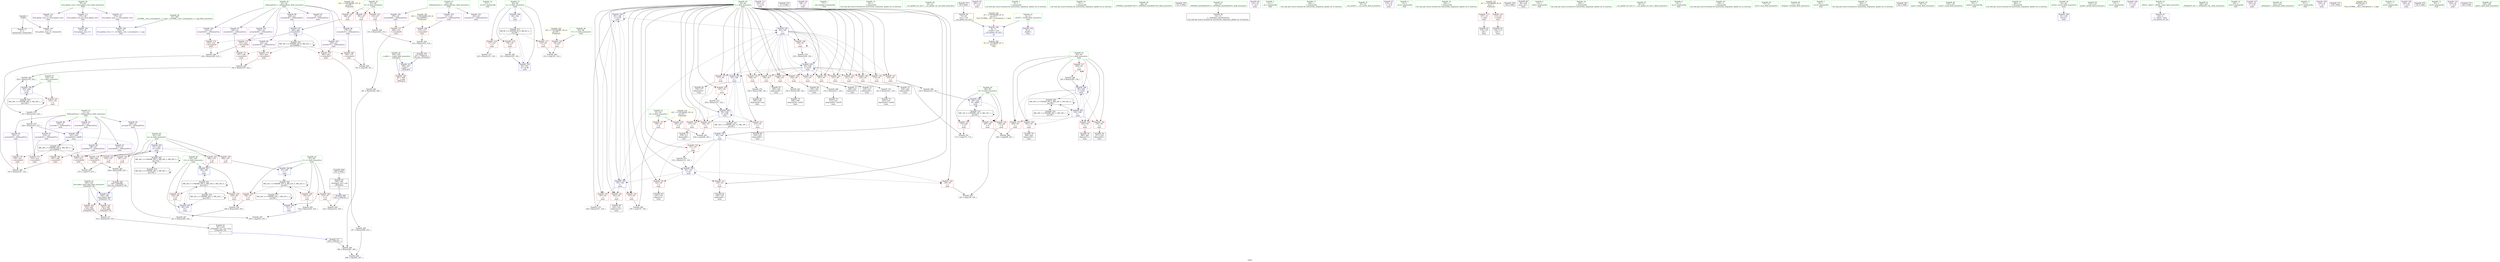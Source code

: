 digraph "SVFG" {
	label="SVFG";

	Node0x5576f259bb10 [shape=record,color=grey,label="{NodeID: 0\nNullPtr}"];
	Node0x5576f259bb10 -> Node0x5576f25aecf0[style=solid];
	Node0x5576f259bb10 -> Node0x5576f25b6830[style=solid];
	Node0x5576f25bcbb0 [shape=record,color=grey,label="{NodeID: 263\n203 = Binary(197, 202, )\n}"];
	Node0x5576f25bcbb0 -> Node0x5576f25bcd30[style=solid];
	Node0x5576f25b61f0 [shape=record,color=red,label="{NodeID: 180\n318\<--317\n\<--arrayidx87\nmain\n}"];
	Node0x5576f25b61f0 -> Node0x5576f25bd4b0[style=solid];
	Node0x5576f25ad500 [shape=record,color=purple,label="{NodeID: 97\n196\<--23\narrayidx32\<--_ZZ4mainE2cy\nmain\n}"];
	Node0x5576f25ad500 -> Node0x5576f25b5aa0[style=solid];
	Node0x5576f259b800 [shape=record,color=green,label="{NodeID: 14\n37\<--1\n.str.10\<--dummyObj\nGlob }"];
	Node0x5576f25be0b0 [shape=record,color=grey,label="{NodeID: 277\n128 = Binary(127, 129, )\n}"];
	Node0x5576f25b0ea0 [shape=record,color=blue,label="{NodeID: 194\n93\<--168\ni\<--inc18\nmain\n}"];
	Node0x5576f25b0ea0 -> Node0x5576f25b3bc0[style=dashed];
	Node0x5576f25b0ea0 -> Node0x5576f25b3c90[style=dashed];
	Node0x5576f25b0ea0 -> Node0x5576f25b3d60[style=dashed];
	Node0x5576f25b0ea0 -> Node0x5576f25b0ea0[style=dashed];
	Node0x5576f25b0ea0 -> Node0x5576f25b0f70[style=dashed];
	Node0x5576f25ae060 [shape=record,color=purple,label="{NodeID: 111\n324\<--37\n\<--.str.10\nmain\n}"];
	Node0x5576f25ac270 [shape=record,color=green,label="{NodeID: 28\n39\<--43\nllvm.global_ctors\<--llvm.global_ctors_field_insensitive\nGlob }"];
	Node0x5576f25ac270 -> Node0x5576f25ae130[style=solid];
	Node0x5576f25ac270 -> Node0x5576f25ae230[style=solid];
	Node0x5576f25ac270 -> Node0x5576f25ae330[style=solid];
	Node0x5576f25e3800 [shape=record,color=black,label="{NodeID: 374\n51 = PHI()\n}"];
	Node0x5576f25bf5b0 [shape=record,color=grey,label="{NodeID: 291\n175 = cmp(173, 174, )\n}"];
	Node0x5576f25b1a00 [shape=record,color=blue,label="{NodeID: 208\n97\<--309\nr1\<--\nmain\n}"];
	Node0x5576f25b1a00 -> Node0x5576f25ca430[style=dashed];
	Node0x5576f25b3540 [shape=record,color=red,label="{NodeID: 125\n174\<--89\n\<--N\nmain\n}"];
	Node0x5576f25b3540 -> Node0x5576f25bf5b0[style=solid];
	Node0x5576f25acf50 [shape=record,color=green,label="{NodeID: 42\n93\<--94\ni\<--i_field_insensitive\nmain\n}"];
	Node0x5576f25acf50 -> Node0x5576f25b3880[style=solid];
	Node0x5576f25acf50 -> Node0x5576f25b3950[style=solid];
	Node0x5576f25acf50 -> Node0x5576f25b3a20[style=solid];
	Node0x5576f25acf50 -> Node0x5576f25b3af0[style=solid];
	Node0x5576f25acf50 -> Node0x5576f25b3bc0[style=solid];
	Node0x5576f25acf50 -> Node0x5576f25b3c90[style=solid];
	Node0x5576f25acf50 -> Node0x5576f25b3d60[style=solid];
	Node0x5576f25acf50 -> Node0x5576f25b3e30[style=solid];
	Node0x5576f25acf50 -> Node0x5576f25b3f00[style=solid];
	Node0x5576f25acf50 -> Node0x5576f25b3fd0[style=solid];
	Node0x5576f25acf50 -> Node0x5576f25b40a0[style=solid];
	Node0x5576f25acf50 -> Node0x5576f25b4170[style=solid];
	Node0x5576f25acf50 -> Node0x5576f25b4240[style=solid];
	Node0x5576f25acf50 -> Node0x5576f25b4310[style=solid];
	Node0x5576f25acf50 -> Node0x5576f25b43e0[style=solid];
	Node0x5576f25acf50 -> Node0x5576f25b44b0[style=solid];
	Node0x5576f25acf50 -> Node0x5576f25b4580[style=solid];
	Node0x5576f25acf50 -> Node0x5576f25b4650[style=solid];
	Node0x5576f25acf50 -> Node0x5576f25b4720[style=solid];
	Node0x5576f25acf50 -> Node0x5576f25b47f0[style=solid];
	Node0x5576f25acf50 -> Node0x5576f25b48c0[style=solid];
	Node0x5576f25acf50 -> Node0x5576f25b4990[style=solid];
	Node0x5576f25acf50 -> Node0x5576f25b4a60[style=solid];
	Node0x5576f25acf50 -> Node0x5576f25b4b30[style=solid];
	Node0x5576f25acf50 -> Node0x5576f25b6ba0[style=solid];
	Node0x5576f25acf50 -> Node0x5576f25b0d00[style=solid];
	Node0x5576f25acf50 -> Node0x5576f25b0dd0[style=solid];
	Node0x5576f25acf50 -> Node0x5576f25b0ea0[style=solid];
	Node0x5576f25acf50 -> Node0x5576f25b0f70[style=solid];
	Node0x5576f25acf50 -> Node0x5576f25b1380[style=solid];
	Node0x5576f25acf50 -> Node0x5576f25b1450[style=solid];
	Node0x5576f25acf50 -> Node0x5576f25b1ad0[style=solid];
	Node0x5576f25b40a0 [shape=record,color=red,label="{NodeID: 139\n188\<--93\n\<--i\nmain\n}"];
	Node0x5576f25b40a0 -> Node0x5576f25bdf30[style=solid];
	Node0x5576f25aebf0 [shape=record,color=green,label="{NodeID: 56\n41\<--368\n_GLOBAL__sub_I_sourspinach_1_1.cpp\<--_GLOBAL__sub_I_sourspinach_1_1.cpp_field_insensitive\n}"];
	Node0x5576f25aebf0 -> Node0x5576f25b6730[style=solid];
	Node0x5576f25d0330 [shape=record,color=black,label="{NodeID: 319\nMR_26V_2 = PHI(MR_26V_3, MR_26V_1, )\npts\{102 \}\n}"];
	Node0x5576f25d0330 -> Node0x5576f25cae30[style=dashed];
	Node0x5576f25d0330 -> Node0x5576f25d0330[style=dashed];
	Node0x5576f25b4c00 [shape=record,color=red,label="{NodeID: 153\n266\<--95\n\<--j\nmain\n}"];
	Node0x5576f25b4c00 -> Node0x5576f25bf130[style=solid];
	Node0x5576f25af7e0 [shape=record,color=black,label="{NodeID: 70\n200\<--199\nidxprom34\<--sub33\nmain\n}"];
	Node0x5576f25d32e0 [shape=record,color=yellow,style=double,label="{NodeID: 333\n16V_1 = ENCHI(MR_16V_0)\npts\{92 \}\nFun[main]}"];
	Node0x5576f25d32e0 -> Node0x5576f25b36e0[style=dashed];
	Node0x5576f25d32e0 -> Node0x5576f25b37b0[style=dashed];
	Node0x5576f25b5760 [shape=record,color=red,label="{NodeID: 167\n216\<--103\n\<--s\nmain\n}"];
	Node0x5576f25b5760 -> Node0x5576f25bdc30[style=solid];
	Node0x5576f25b0340 [shape=record,color=purple,label="{NodeID: 84\n108\<--11\n\<--.str\nmain\n}"];
	Node0x5576f259b330 [shape=record,color=green,label="{NodeID: 1\n7\<--1\n__dso_handle\<--dummyObj\nGlob }"];
	Node0x5576f25bcd30 [shape=record,color=grey,label="{NodeID: 264\n204 = Binary(193, 203, )\n}"];
	Node0x5576f25bcd30 -> Node0x5576f25b1040[style=solid];
	Node0x5576f25b62c0 [shape=record,color=red,label="{NodeID: 181\n352\<--349\n\<--first.addr\n_Z3SqrIeET_S0_\n}"];
	Node0x5576f25b62c0 -> Node0x5576f25bd7b0[style=solid];
	Node0x5576f25ad5d0 [shape=record,color=purple,label="{NodeID: 98\n201\<--23\narrayidx35\<--_ZZ4mainE2cy\nmain\n}"];
	Node0x5576f25ad5d0 -> Node0x5576f25b5b70[style=solid];
	Node0x5576f259b900 [shape=record,color=green,label="{NodeID: 15\n40\<--1\n\<--dummyObj\nCan only get source location for instruction, argument, global var or function.}"];
	Node0x5576f25be230 [shape=record,color=grey,label="{NodeID: 278\n239 = Binary(238, 129, )\n}"];
	Node0x5576f25be230 -> Node0x5576f25b1380[style=solid];
	Node0x5576f25b0f70 [shape=record,color=blue,label="{NodeID: 195\n93\<--106\ni\<--\nmain\n}"];
	Node0x5576f25b0f70 -> Node0x5576f25b3e30[style=dashed];
	Node0x5576f25b0f70 -> Node0x5576f25b3f00[style=dashed];
	Node0x5576f25b0f70 -> Node0x5576f25b3fd0[style=dashed];
	Node0x5576f25b0f70 -> Node0x5576f25b40a0[style=dashed];
	Node0x5576f25b0f70 -> Node0x5576f25b4170[style=dashed];
	Node0x5576f25b0f70 -> Node0x5576f25b4240[style=dashed];
	Node0x5576f25b0f70 -> Node0x5576f25b4310[style=dashed];
	Node0x5576f25b0f70 -> Node0x5576f25b43e0[style=dashed];
	Node0x5576f25b0f70 -> Node0x5576f25b44b0[style=dashed];
	Node0x5576f25b0f70 -> Node0x5576f25b4580[style=dashed];
	Node0x5576f25b0f70 -> Node0x5576f25b4650[style=dashed];
	Node0x5576f25b0f70 -> Node0x5576f25b4720[style=dashed];
	Node0x5576f25b0f70 -> Node0x5576f25b47f0[style=dashed];
	Node0x5576f25b0f70 -> Node0x5576f25b1380[style=dashed];
	Node0x5576f25b0f70 -> Node0x5576f25b1450[style=dashed];
	Node0x5576f25ae130 [shape=record,color=purple,label="{NodeID: 112\n373\<--39\nllvm.global_ctors_0\<--llvm.global_ctors\nGlob }"];
	Node0x5576f25ae130 -> Node0x5576f25b6630[style=solid];
	Node0x5576f25ac370 [shape=record,color=green,label="{NodeID: 29\n44\<--45\n__cxx_global_var_init\<--__cxx_global_var_init_field_insensitive\n}"];
	Node0x5576f25e3900 [shape=record,color=black,label="{NodeID: 375\n69 = PHI()\n}"];
	Node0x5576f25e3900 -> Node0x5576f25aeef0[style=solid];
	Node0x5576f25bf730 [shape=record,color=grey,label="{NodeID: 292\n275 = cmp(273, 274, )\n}"];
	Node0x5576f25b1ad0 [shape=record,color=blue,label="{NodeID: 209\n93\<--328\ni\<--inc93\nmain\n}"];
	Node0x5576f25b1ad0 -> Node0x5576f25b48c0[style=dashed];
	Node0x5576f25b1ad0 -> Node0x5576f25b4990[style=dashed];
	Node0x5576f25b1ad0 -> Node0x5576f25b4a60[style=dashed];
	Node0x5576f25b1ad0 -> Node0x5576f25b4b30[style=dashed];
	Node0x5576f25b1ad0 -> Node0x5576f25b1ad0[style=dashed];
	Node0x5576f25b1ad0 -> Node0x5576f25cef30[style=dashed];
	Node0x5576f25b3610 [shape=record,color=red,label="{NodeID: 126\n267\<--89\n\<--N\nmain\n}"];
	Node0x5576f25b3610 -> Node0x5576f25bf130[style=solid];
	Node0x5576f25ad020 [shape=record,color=green,label="{NodeID: 43\n95\<--96\nj\<--j_field_insensitive\nmain\n}"];
	Node0x5576f25ad020 -> Node0x5576f25b4c00[style=solid];
	Node0x5576f25ad020 -> Node0x5576f25b4cd0[style=solid];
	Node0x5576f25ad020 -> Node0x5576f25b4da0[style=solid];
	Node0x5576f25ad020 -> Node0x5576f25b4e70[style=solid];
	Node0x5576f25ad020 -> Node0x5576f25b4f40[style=solid];
	Node0x5576f25ad020 -> Node0x5576f25b1790[style=solid];
	Node0x5576f25ad020 -> Node0x5576f25b1860[style=solid];
	Node0x5576f25b4170 [shape=record,color=red,label="{NodeID: 140\n194\<--93\n\<--i\nmain\n}"];
	Node0x5576f25b4170 -> Node0x5576f25af710[style=solid];
	Node0x5576f25aecf0 [shape=record,color=black,label="{NodeID: 57\n2\<--3\ndummyVal\<--dummyVal\n}"];
	Node0x5576f25d1040 [shape=record,color=black,label="{NodeID: 320\nMR_28V_2 = PHI(MR_28V_4, MR_28V_1, )\npts\{104 \}\n}"];
	Node0x5576f25d1040 -> Node0x5576f25b1040[style=dashed];
	Node0x5576f25d1040 -> Node0x5576f25d1040[style=dashed];
	Node0x5576f25b4cd0 [shape=record,color=red,label="{NodeID: 154\n270\<--95\n\<--j\nmain\n}"];
	Node0x5576f25b4cd0 -> Node0x5576f25afcc0[style=solid];
	Node0x5576f25af8b0 [shape=record,color=black,label="{NodeID: 71\n208\<--207\nidxprom37\<--\nmain\n}"];
	Node0x5576f25b5830 [shape=record,color=red,label="{NodeID: 168\n180\<--179\n\<--arrayidx24\nmain\n}"];
	Node0x5576f25b5830 -> Node0x5576f25bf2b0[style=solid];
	Node0x5576f25b0410 [shape=record,color=purple,label="{NodeID: 85\n109\<--13\n\<--.str.2\nmain\n}"];
	Node0x5576f259c550 [shape=record,color=green,label="{NodeID: 2\n9\<--1\n\<--dummyObj\nCan only get source location for instruction, argument, global var or function.}"];
	Node0x5576f25bceb0 [shape=record,color=grey,label="{NodeID: 265\n323 = Binary(312, 320, )\n}"];
	Node0x5576f25b6390 [shape=record,color=red,label="{NodeID: 182\n353\<--349\n\<--first.addr\n_Z3SqrIeET_S0_\n}"];
	Node0x5576f25b6390 -> Node0x5576f25bd7b0[style=solid];
	Node0x5576f25ad6a0 [shape=record,color=purple,label="{NodeID: 99\n209\<--23\narrayidx38\<--_ZZ4mainE2cy\nmain\n}"];
	Node0x5576f25ad6a0 -> Node0x5576f25b1110[style=solid];
	Node0x5576f259ba00 [shape=record,color=green,label="{NodeID: 16\n70\<--1\n\<--dummyObj\nCan only get source location for instruction, argument, global var or function.}"];
	Node0x5576f25be3b0 [shape=record,color=grey,label="{NodeID: 279\n168 = Binary(167, 129, )\n}"];
	Node0x5576f25be3b0 -> Node0x5576f25b0ea0[style=solid];
	Node0x5576f25b1040 [shape=record,color=blue,label="{NodeID: 196\n103\<--204\ns\<--div\nmain\n}"];
	Node0x5576f25b1040 -> Node0x5576f25b5760[style=dashed];
	Node0x5576f25b1040 -> Node0x5576f25d1040[style=dashed];
	Node0x5576f25ae230 [shape=record,color=purple,label="{NodeID: 113\n374\<--39\nllvm.global_ctors_1\<--llvm.global_ctors\nGlob }"];
	Node0x5576f25ae230 -> Node0x5576f25b6730[style=solid];
	Node0x5576f25ac470 [shape=record,color=green,label="{NodeID: 30\n48\<--49\n_ZNSt8ios_base4InitC1Ev\<--_ZNSt8ios_base4InitC1Ev_field_insensitive\n}"];
	Node0x5576f25e3a60 [shape=record,color=black,label="{NodeID: 376\n131 = PHI()\n}"];
	Node0x5576f25bf8b0 [shape=record,color=grey,label="{NodeID: 293\n140 = cmp(138, 139, )\n}"];
	Node0x5576f25b1ba0 [shape=record,color=blue,label="{NodeID: 210\n83\<--333\ntt\<--inc96\nmain\n}"];
	Node0x5576f25b1ba0 -> Node0x5576f25ce530[style=dashed];
	Node0x5576f25b36e0 [shape=record,color=red,label="{NodeID: 127\n158\<--91\n\<--A\nmain\n}"];
	Node0x5576f25b36e0 -> Node0x5576f25bf430[style=solid];
	Node0x5576f25ad0f0 [shape=record,color=green,label="{NodeID: 44\n97\<--98\nr1\<--r1_field_insensitive\nmain\n}"];
	Node0x5576f25ad0f0 -> Node0x5576f25b5010[style=solid];
	Node0x5576f25ad0f0 -> Node0x5576f25b50e0[style=solid];
	Node0x5576f25ad0f0 -> Node0x5576f25b51b0[style=solid];
	Node0x5576f25ad0f0 -> Node0x5576f25b1520[style=solid];
	Node0x5576f25ad0f0 -> Node0x5576f25b1a00[style=solid];
	Node0x5576f25b4240 [shape=record,color=red,label="{NodeID: 141\n198\<--93\n\<--i\nmain\n}"];
	Node0x5576f25b4240 -> Node0x5576f25b2c00[style=solid];
	Node0x5576f25aedf0 [shape=record,color=black,label="{NodeID: 58\n52\<--53\n\<--_ZNSt8ios_base4InitD1Ev\nCan only get source location for instruction, argument, global var or function.}"];
	Node0x5576f25d1130 [shape=record,color=black,label="{NodeID: 321\nMR_30V_2 = PHI(MR_30V_4, MR_30V_1, )\npts\{220000 \}\n}"];
	Node0x5576f25d1130 -> Node0x5576f25b5900[style=dashed];
	Node0x5576f25d1130 -> Node0x5576f25b59d0[style=dashed];
	Node0x5576f25d1130 -> Node0x5576f25b5c40[style=dashed];
	Node0x5576f25d1130 -> Node0x5576f25b5eb0[style=dashed];
	Node0x5576f25d1130 -> Node0x5576f25b6050[style=dashed];
	Node0x5576f25d1130 -> Node0x5576f25b11e0[style=dashed];
	Node0x5576f25d1130 -> Node0x5576f25d1130[style=dashed];
	Node0x5576f25b4da0 [shape=record,color=red,label="{NodeID: 155\n283\<--95\n\<--j\nmain\n}"];
	Node0x5576f25b4da0 -> Node0x5576f25afe60[style=solid];
	Node0x5576f25af980 [shape=record,color=black,label="{NodeID: 72\n213\<--212\nidxprom40\<--sub39\nmain\n}"];
	Node0x5576f25b5900 [shape=record,color=red,label="{NodeID: 169\n187\<--186\n\<--arrayidx27\nmain\n}"];
	Node0x5576f25b5900 -> Node0x5576f25b2a80[style=solid];
	Node0x5576f25b04e0 [shape=record,color=purple,label="{NodeID: 86\n114\<--16\n\<--.str.3\nmain\n}"];
	Node0x5576f259bcb0 [shape=record,color=green,label="{NodeID: 3\n11\<--1\n.str\<--dummyObj\nGlob }"];
	Node0x5576f25bd030 [shape=record,color=grey,label="{NodeID: 266\n212 = Binary(211, 129, )\n}"];
	Node0x5576f25bd030 -> Node0x5576f25af980[style=solid];
	Node0x5576f25b6460 [shape=record,color=red,label="{NodeID: 183\n361\<--358\n\<--__x.addr\n_ZSt4sqrte\n}"];
	Node0x5576f25ad770 [shape=record,color=purple,label="{NodeID: 100\n219\<--23\narrayidx43\<--_ZZ4mainE2cy\nmain\n}"];
	Node0x5576f25ad770 -> Node0x5576f25b5d10[style=solid];
	Node0x5576f259a940 [shape=record,color=green,label="{NodeID: 17\n106\<--1\n\<--dummyObj\nCan only get source location for instruction, argument, global var or function.}"];
	Node0x5576f25be530 [shape=record,color=grey,label="{NodeID: 280\n234 = Binary(233, 129, )\n}"];
	Node0x5576f25be530 -> Node0x5576f25b12b0[style=solid];
	Node0x5576f25b1110 [shape=record,color=blue,label="{NodeID: 197\n209\<--206\narrayidx38\<--\nmain\n}"];
	Node0x5576f25b1110 -> Node0x5576f25b5d10[style=dashed];
	Node0x5576f25b1110 -> Node0x5576f25b5de0[style=dashed];
	Node0x5576f25b1110 -> Node0x5576f25b6120[style=dashed];
	Node0x5576f25b1110 -> Node0x5576f25d1630[style=dashed];
	Node0x5576f25ae330 [shape=record,color=purple,label="{NodeID: 114\n375\<--39\nllvm.global_ctors_2\<--llvm.global_ctors\nGlob }"];
	Node0x5576f25ae330 -> Node0x5576f25b6830[style=solid];
	Node0x5576f25ac570 [shape=record,color=green,label="{NodeID: 31\n54\<--55\n__cxa_atexit\<--__cxa_atexit_field_insensitive\n}"];
	Node0x5576f25e3b30 [shape=record,color=black,label="{NodeID: 377\n289 = PHI(347, )\n}"];
	Node0x5576f25e3b30 -> Node0x5576f25beb30[style=solid];
	Node0x5576f25bfa30 [shape=record,color=grey,label="{NodeID: 294\n298 = cmp(292, 297, )\n}"];
	Node0x5576f25b1c70 [shape=record,color=blue,label="{NodeID: 211\n349\<--348\nfirst.addr\<--first\n_Z3SqrIeET_S0_\n}"];
	Node0x5576f25b1c70 -> Node0x5576f25b62c0[style=dashed];
	Node0x5576f25b1c70 -> Node0x5576f25b6390[style=dashed];
	Node0x5576f25b37b0 [shape=record,color=red,label="{NodeID: 128\n245\<--91\n\<--A\nmain\n}"];
	Node0x5576f25b37b0 -> Node0x5576f25bfbb0[style=solid];
	Node0x5576f25ad1c0 [shape=record,color=green,label="{NodeID: 45\n99\<--100\nr2\<--r2_field_insensitive\nmain\n}"];
	Node0x5576f25ad1c0 -> Node0x5576f25b5280[style=solid];
	Node0x5576f25ad1c0 -> Node0x5576f25b5350[style=solid];
	Node0x5576f25ad1c0 -> Node0x5576f25b15f0[style=solid];
	Node0x5576f25ad1c0 -> Node0x5576f25b1930[style=solid];
	Node0x5576f25b4310 [shape=record,color=red,label="{NodeID: 142\n207\<--93\n\<--i\nmain\n}"];
	Node0x5576f25b4310 -> Node0x5576f25af8b0[style=solid];
	Node0x5576f25aeef0 [shape=record,color=black,label="{NodeID: 59\n73\<--69\nconv\<--call\n__cxx_global_var_init.1\n}"];
	Node0x5576f25aeef0 -> Node0x5576f25b6930[style=solid];
	Node0x5576f25d1630 [shape=record,color=black,label="{NodeID: 322\nMR_32V_2 = PHI(MR_32V_4, MR_32V_1, )\npts\{240000 \}\n}"];
	Node0x5576f25d1630 -> Node0x5576f25b5830[style=dashed];
	Node0x5576f25d1630 -> Node0x5576f25b5aa0[style=dashed];
	Node0x5576f25d1630 -> Node0x5576f25b5b70[style=dashed];
	Node0x5576f25d1630 -> Node0x5576f25b6120[style=dashed];
	Node0x5576f25d1630 -> Node0x5576f25b1110[style=dashed];
	Node0x5576f25d1630 -> Node0x5576f25d1630[style=dashed];
	Node0x5576f25b4e70 [shape=record,color=red,label="{NodeID: 156\n293\<--95\n\<--j\nmain\n}"];
	Node0x5576f25b4e70 -> Node0x5576f25aff30[style=solid];
	Node0x5576f25afa50 [shape=record,color=black,label="{NodeID: 73\n218\<--217\nidxprom42\<--\nmain\n}"];
	Node0x5576f25b59d0 [shape=record,color=red,label="{NodeID: 170\n192\<--191\n\<--arrayidx29\nmain\n}"];
	Node0x5576f25b59d0 -> Node0x5576f25b2a80[style=solid];
	Node0x5576f25b05b0 [shape=record,color=purple,label="{NodeID: 87\n115\<--18\n\<--.str.4\nmain\n}"];
	Node0x5576f259bd40 [shape=record,color=green,label="{NodeID: 4\n13\<--1\n.str.2\<--dummyObj\nGlob }"];
	Node0x5576f25bd1b0 [shape=record,color=grey,label="{NodeID: 267\n261 = Binary(260, 262, )\n}"];
	Node0x5576f25bd1b0 -> Node0x5576f25b16c0[style=solid];
	Node0x5576f25b6530 [shape=record,color=blue,label="{NodeID: 184\n8\<--9\n_ZL2PI\<--\nGlob }"];
	Node0x5576f25ad840 [shape=record,color=purple,label="{NodeID: 101\n224\<--23\narrayidx46\<--_ZZ4mainE2cy\nmain\n}"];
	Node0x5576f25ad840 -> Node0x5576f25b5de0[style=solid];
	Node0x5576f259aa40 [shape=record,color=green,label="{NodeID: 18\n129\<--1\n\<--dummyObj\nCan only get source location for instruction, argument, global var or function.}"];
	Node0x5576f25be6b0 [shape=record,color=grey,label="{NodeID: 281\n281 = Binary(282, 280, )\n}"];
	Node0x5576f25be6b0 -> Node0x5576f25beb30[style=solid];
	Node0x5576f25b11e0 [shape=record,color=blue,label="{NodeID: 198\n231\<--228\narrayidx50\<--add48\nmain\n}"];
	Node0x5576f25b11e0 -> Node0x5576f25b5eb0[style=dashed];
	Node0x5576f25b11e0 -> Node0x5576f25b6050[style=dashed];
	Node0x5576f25b11e0 -> Node0x5576f25d1130[style=dashed];
	Node0x5576f25b2d20 [shape=record,color=red,label="{NodeID: 115\n107\<--15\n\<--stdin\nmain\n}"];
	Node0x5576f25b2d20 -> Node0x5576f25af090[style=solid];
	Node0x5576f25ac670 [shape=record,color=green,label="{NodeID: 32\n53\<--59\n_ZNSt8ios_base4InitD1Ev\<--_ZNSt8ios_base4InitD1Ev_field_insensitive\n}"];
	Node0x5576f25ac670 -> Node0x5576f25aedf0[style=solid];
	Node0x5576f25e3d30 [shape=record,color=black,label="{NodeID: 378\n165 = PHI()\n}"];
	Node0x5576f25bfbb0 [shape=record,color=grey,label="{NodeID: 295\n246 = cmp(244, 245, )\n}"];
	Node0x5576f25b8cc0 [shape=record,color=blue,label="{NodeID: 212\n358\<--357\n__x.addr\<--__x\n_ZSt4sqrte\n}"];
	Node0x5576f25b8cc0 -> Node0x5576f25b6460[style=dashed];
	Node0x5576f25b3880 [shape=record,color=red,label="{NodeID: 129\n138\<--93\n\<--i\nmain\n}"];
	Node0x5576f25b3880 -> Node0x5576f25bf8b0[style=solid];
	Node0x5576f25ad290 [shape=record,color=green,label="{NodeID: 46\n101\<--102\nm\<--m_field_insensitive\nmain\n}"];
	Node0x5576f25ad290 -> Node0x5576f25b5420[style=solid];
	Node0x5576f25ad290 -> Node0x5576f25b54f0[style=solid];
	Node0x5576f25ad290 -> Node0x5576f25b55c0[style=solid];
	Node0x5576f25ad290 -> Node0x5576f25b5690[style=solid];
	Node0x5576f25ad290 -> Node0x5576f25b16c0[style=solid];
	Node0x5576f25b43e0 [shape=record,color=red,label="{NodeID: 143\n211\<--93\n\<--i\nmain\n}"];
	Node0x5576f25b43e0 -> Node0x5576f25bd030[style=solid];
	Node0x5576f25aefc0 [shape=record,color=black,label="{NodeID: 60\n80\<--106\nmain_ret\<--\nmain\n}"];
	Node0x5576f25b4f40 [shape=record,color=red,label="{NodeID: 157\n302\<--95\n\<--j\nmain\n}"];
	Node0x5576f25b4f40 -> Node0x5576f25bee30[style=solid];
	Node0x5576f25afb20 [shape=record,color=black,label="{NodeID: 74\n223\<--222\nidxprom45\<--sub44\nmain\n}"];
	Node0x5576f25b5aa0 [shape=record,color=red,label="{NodeID: 171\n197\<--196\n\<--arrayidx32\nmain\n}"];
	Node0x5576f25b5aa0 -> Node0x5576f25bcbb0[style=solid];
	Node0x5576f25b0680 [shape=record,color=purple,label="{NodeID: 88\n144\<--21\narrayidx\<--_ZZ4mainE2cx\nmain\n}"];
	Node0x5576f259ca10 [shape=record,color=green,label="{NodeID: 5\n15\<--1\nstdin\<--dummyObj\nGlob }"];
	Node0x5576f25bd330 [shape=record,color=grey,label="{NodeID: 268\n226 = Binary(220, 225, )\n}"];
	Node0x5576f25bd330 -> Node0x5576f25bdc30[style=solid];
	Node0x5576f25b6630 [shape=record,color=blue,label="{NodeID: 185\n373\<--40\nllvm.global_ctors_0\<--\nGlob }"];
	Node0x5576f25ad910 [shape=record,color=purple,label="{NodeID: 102\n295\<--23\narrayidx77\<--_ZZ4mainE2cy\nmain\n}"];
	Node0x5576f25ad910 -> Node0x5576f25b6120[style=solid];
	Node0x5576f259ab40 [shape=record,color=green,label="{NodeID: 19\n250\<--1\n\<--dummyObj\nCan only get source location for instruction, argument, global var or function.}"];
	Node0x5576f25d5a40 [shape=record,color=yellow,style=double,label="{NodeID: 365\n2V_2 = CSCHI(MR_2V_1)\npts\{10 \}\nCS[]}"];
	Node0x5576f25be830 [shape=record,color=grey,label="{NodeID: 282\n333 = Binary(332, 129, )\n}"];
	Node0x5576f25be830 -> Node0x5576f25b1ba0[style=solid];
	Node0x5576f25b12b0 [shape=record,color=blue,label="{NodeID: 199\n89\<--234\nN\<--add51\nmain\n}"];
	Node0x5576f25b12b0 -> Node0x5576f25b3610[style=dashed];
	Node0x5576f25b12b0 -> Node0x5576f25cea30[style=dashed];
	Node0x5576f25b2df0 [shape=record,color=red,label="{NodeID: 116\n113\<--20\n\<--stdout\nmain\n}"];
	Node0x5576f25b2df0 -> Node0x5576f25af160[style=solid];
	Node0x5576f25ac770 [shape=record,color=green,label="{NodeID: 33\n66\<--67\n__cxx_global_var_init.1\<--__cxx_global_var_init.1_field_insensitive\n}"];
	Node0x5576f25bfd30 [shape=record,color=grey,label="{NodeID: 296\n125 = cmp(123, 124, )\n}"];
	Node0x5576f25b3950 [shape=record,color=red,label="{NodeID: 130\n142\<--93\n\<--i\nmain\n}"];
	Node0x5576f25b3950 -> Node0x5576f25af230[style=solid];
	Node0x5576f25ad360 [shape=record,color=green,label="{NodeID: 47\n103\<--104\ns\<--s_field_insensitive\nmain\n}"];
	Node0x5576f25ad360 -> Node0x5576f25b5760[style=solid];
	Node0x5576f25ad360 -> Node0x5576f25b1040[style=solid];
	Node0x5576f25b44b0 [shape=record,color=red,label="{NodeID: 144\n217\<--93\n\<--i\nmain\n}"];
	Node0x5576f25b44b0 -> Node0x5576f25afa50[style=solid];
	Node0x5576f25af090 [shape=record,color=black,label="{NodeID: 61\n110\<--107\ncall\<--\nmain\n}"];
	Node0x5576f25d2030 [shape=record,color=yellow,style=double,label="{NodeID: 324\n2V_1 = ENCHI(MR_2V_0)\npts\{10 \}\nFun[_GLOBAL__sub_I_sourspinach_1_1.cpp]|{<s0>16}}"];
	Node0x5576f25d2030:s0 -> Node0x5576f25b6930[style=dashed,color=red];
	Node0x5576f25b5010 [shape=record,color=red,label="{NodeID: 158\n253\<--97\n\<--r1\nmain\n}"];
	Node0x5576f25b5010 -> Node0x5576f25bca30[style=solid];
	Node0x5576f25afbf0 [shape=record,color=black,label="{NodeID: 75\n230\<--229\nidxprom49\<--\nmain\n}"];
	Node0x5576f25b5b70 [shape=record,color=red,label="{NodeID: 172\n202\<--201\n\<--arrayidx35\nmain\n}"];
	Node0x5576f25b5b70 -> Node0x5576f25bcbb0[style=solid];
	Node0x5576f25b0750 [shape=record,color=purple,label="{NodeID: 89\n186\<--21\narrayidx27\<--_ZZ4mainE2cx\nmain\n}"];
	Node0x5576f25b0750 -> Node0x5576f25b5900[style=solid];
	Node0x5576f259caa0 [shape=record,color=green,label="{NodeID: 6\n16\<--1\n.str.3\<--dummyObj\nGlob }"];
	Node0x5576f25bd4b0 [shape=record,color=grey,label="{NodeID: 269\n319 = Binary(314, 318, )\n|{<s0>12}}"];
	Node0x5576f25bd4b0:s0 -> Node0x5576f25e2eb0[style=solid,color=red];
	Node0x5576f25b6730 [shape=record,color=blue,label="{NodeID: 186\n374\<--41\nllvm.global_ctors_1\<--_GLOBAL__sub_I_sourspinach_1_1.cpp\nGlob }"];
	Node0x5576f25ad9e0 [shape=record,color=purple,label="{NodeID: 103\n163\<--25\narrayidx15\<--_ZZ4mainE3acc\nmain\n}"];
	Node0x5576f259b4a0 [shape=record,color=green,label="{NodeID: 20\n255\<--1\n\<--dummyObj\nCan only get source location for instruction, argument, global var or function.}"];
	Node0x5576f25e29c0 [shape=record,color=black,label="{NodeID: 366\n320 = PHI(356, )\n}"];
	Node0x5576f25e29c0 -> Node0x5576f25bceb0[style=solid];
	Node0x5576f25be9b0 [shape=record,color=grey,label="{NodeID: 283\n288 = Binary(286, 287, )\n|{<s0>11}}"];
	Node0x5576f25be9b0:s0 -> Node0x5576f25e2d50[style=solid,color=red];
	Node0x5576f25b1380 [shape=record,color=blue,label="{NodeID: 200\n93\<--239\ni\<--inc53\nmain\n}"];
	Node0x5576f25b1380 -> Node0x5576f25b3e30[style=dashed];
	Node0x5576f25b1380 -> Node0x5576f25b3f00[style=dashed];
	Node0x5576f25b1380 -> Node0x5576f25b3fd0[style=dashed];
	Node0x5576f25b1380 -> Node0x5576f25b40a0[style=dashed];
	Node0x5576f25b1380 -> Node0x5576f25b4170[style=dashed];
	Node0x5576f25b1380 -> Node0x5576f25b4240[style=dashed];
	Node0x5576f25b1380 -> Node0x5576f25b4310[style=dashed];
	Node0x5576f25b1380 -> Node0x5576f25b43e0[style=dashed];
	Node0x5576f25b1380 -> Node0x5576f25b44b0[style=dashed];
	Node0x5576f25b1380 -> Node0x5576f25b4580[style=dashed];
	Node0x5576f25b1380 -> Node0x5576f25b4650[style=dashed];
	Node0x5576f25b1380 -> Node0x5576f25b4720[style=dashed];
	Node0x5576f25b1380 -> Node0x5576f25b47f0[style=dashed];
	Node0x5576f25b1380 -> Node0x5576f25b1380[style=dashed];
	Node0x5576f25b1380 -> Node0x5576f25b1450[style=dashed];
	Node0x5576f25b2ec0 [shape=record,color=red,label="{NodeID: 117\n123\<--83\n\<--tt\nmain\n}"];
	Node0x5576f25b2ec0 -> Node0x5576f25bfd30[style=solid];
	Node0x5576f25ac870 [shape=record,color=green,label="{NodeID: 34\n71\<--72\nacos\<--acos_field_insensitive\n}"];
	Node0x5576f25b3a20 [shape=record,color=red,label="{NodeID: 131\n145\<--93\n\<--i\nmain\n}"];
	Node0x5576f25b3a20 -> Node0x5576f25af300[style=solid];
	Node0x5576f25ae450 [shape=record,color=green,label="{NodeID: 48\n111\<--112\nfreopen\<--freopen_field_insensitive\n}"];
	Node0x5576f25b4580 [shape=record,color=red,label="{NodeID: 145\n221\<--93\n\<--i\nmain\n}"];
	Node0x5576f25b4580 -> Node0x5576f25bd930[style=solid];
	Node0x5576f25af160 [shape=record,color=black,label="{NodeID: 62\n116\<--113\ncall1\<--\nmain\n}"];
	Node0x5576f25b50e0 [shape=record,color=red,label="{NodeID: 159\n258\<--97\n\<--r1\nmain\n}"];
	Node0x5576f25b50e0 -> Node0x5576f25b2900[style=solid];
	Node0x5576f25afcc0 [shape=record,color=black,label="{NodeID: 76\n271\<--270\nidxprom65\<--\nmain\n}"];
	Node0x5576f25b5c40 [shape=record,color=red,label="{NodeID: 173\n215\<--214\n\<--arrayidx41\nmain\n}"];
	Node0x5576f25b5c40 -> Node0x5576f25bddb0[style=solid];
	Node0x5576f25b0820 [shape=record,color=purple,label="{NodeID: 90\n191\<--21\narrayidx29\<--_ZZ4mainE2cx\nmain\n}"];
	Node0x5576f25b0820 -> Node0x5576f25b59d0[style=solid];
	Node0x5576f259cb30 [shape=record,color=green,label="{NodeID: 7\n18\<--1\n.str.4\<--dummyObj\nGlob }"];
	Node0x5576f25bd630 [shape=record,color=grey,label="{NodeID: 270\n152 = Binary(151, 129, )\n}"];
	Node0x5576f25bd630 -> Node0x5576f25b0d00[style=solid];
	Node0x5576f25b6830 [shape=record,color=blue, style = dotted,label="{NodeID: 187\n375\<--3\nllvm.global_ctors_2\<--dummyVal\nGlob }"];
	Node0x5576f25adab0 [shape=record,color=purple,label="{NodeID: 104\n279\<--25\narrayidx69\<--_ZZ4mainE3acc\nmain\n}"];
	Node0x5576f25adab0 -> Node0x5576f25b5f80[style=solid];
	Node0x5576f259b5a0 [shape=record,color=green,label="{NodeID: 21\n262\<--1\n\<--dummyObj\nCan only get source location for instruction, argument, global var or function.}"];
	Node0x5576f25e2bb0 [shape=record,color=black,label="{NodeID: 367\n325 = PHI()\n}"];
	Node0x5576f25beb30 [shape=record,color=grey,label="{NodeID: 284\n292 = Binary(281, 289, )\n}"];
	Node0x5576f25beb30 -> Node0x5576f25bfa30[style=solid];
	Node0x5576f25b1450 [shape=record,color=blue,label="{NodeID: 201\n93\<--106\ni\<--\nmain\n}"];
	Node0x5576f25b1450 -> Node0x5576f25b48c0[style=dashed];
	Node0x5576f25b1450 -> Node0x5576f25b4990[style=dashed];
	Node0x5576f25b1450 -> Node0x5576f25b4a60[style=dashed];
	Node0x5576f25b1450 -> Node0x5576f25b4b30[style=dashed];
	Node0x5576f25b1450 -> Node0x5576f25b1ad0[style=dashed];
	Node0x5576f25b1450 -> Node0x5576f25cef30[style=dashed];
	Node0x5576f25b2f90 [shape=record,color=red,label="{NodeID: 118\n127\<--83\n\<--tt\nmain\n}"];
	Node0x5576f25b2f90 -> Node0x5576f25be0b0[style=solid];
	Node0x5576f25ac970 [shape=record,color=green,label="{NodeID: 35\n78\<--79\nmain\<--main_field_insensitive\n}"];
	Node0x5576f25b3af0 [shape=record,color=red,label="{NodeID: 132\n151\<--93\n\<--i\nmain\n}"];
	Node0x5576f25b3af0 -> Node0x5576f25bd630[style=solid];
	Node0x5576f25ae550 [shape=record,color=green,label="{NodeID: 49\n119\<--120\nscanf\<--scanf_field_insensitive\n}"];
	Node0x5576f25b4650 [shape=record,color=red,label="{NodeID: 146\n229\<--93\n\<--i\nmain\n}"];
	Node0x5576f25b4650 -> Node0x5576f25afbf0[style=solid];
	Node0x5576f25af230 [shape=record,color=black,label="{NodeID: 63\n143\<--142\nidxprom\<--\nmain\n}"];
	Node0x5576f25b51b0 [shape=record,color=red,label="{NodeID: 160\n312\<--97\n\<--r1\nmain\n}"];
	Node0x5576f25b51b0 -> Node0x5576f25bceb0[style=solid];
	Node0x5576f25afd90 [shape=record,color=black,label="{NodeID: 77\n278\<--277\nidxprom68\<--\nmain\n}"];
	Node0x5576f25b5d10 [shape=record,color=red,label="{NodeID: 174\n220\<--219\n\<--arrayidx43\nmain\n}"];
	Node0x5576f25b5d10 -> Node0x5576f25bd330[style=solid];
	Node0x5576f25b08f0 [shape=record,color=purple,label="{NodeID: 91\n214\<--21\narrayidx41\<--_ZZ4mainE2cx\nmain\n}"];
	Node0x5576f25b08f0 -> Node0x5576f25b5c40[style=solid];
	Node0x5576f259c310 [shape=record,color=green,label="{NodeID: 8\n20\<--1\nstdout\<--dummyObj\nGlob }"];
	Node0x5576f25bd7b0 [shape=record,color=grey,label="{NodeID: 271\n354 = Binary(352, 353, )\n}"];
	Node0x5576f25bd7b0 -> Node0x5576f25b00d0[style=solid];
	Node0x5576f25b6930 [shape=record,color=blue,label="{NodeID: 188\n8\<--73\n_ZL2PI\<--conv\n__cxx_global_var_init.1\n|{<s0>16}}"];
	Node0x5576f25b6930:s0 -> Node0x5576f25d5a40[style=dashed,color=blue];
	Node0x5576f25adb80 [shape=record,color=purple,label="{NodeID: 105\n317\<--25\narrayidx87\<--_ZZ4mainE3acc\nmain\n}"];
	Node0x5576f25adb80 -> Node0x5576f25b61f0[style=solid];
	Node0x5576f259b6a0 [shape=record,color=green,label="{NodeID: 22\n282\<--1\n\<--dummyObj\nCan only get source location for instruction, argument, global var or function.}"];
	Node0x5576f25e2c80 [shape=record,color=black,label="{NodeID: 368\n362 = PHI()\n}"];
	Node0x5576f25e2c80 -> Node0x5576f25b01a0[style=solid];
	Node0x5576f25becb0 [shape=record,color=grey,label="{NodeID: 285\n297 = Binary(296, 255, )\n}"];
	Node0x5576f25becb0 -> Node0x5576f25bfa30[style=solid];
	Node0x5576f25b1520 [shape=record,color=blue,label="{NodeID: 202\n97\<--9\nr1\<--\nmain\n}"];
	Node0x5576f25b1520 -> Node0x5576f25ca430[style=dashed];
	Node0x5576f25b3060 [shape=record,color=red,label="{NodeID: 119\n332\<--83\n\<--tt\nmain\n}"];
	Node0x5576f25b3060 -> Node0x5576f25be830[style=solid];
	Node0x5576f25aca70 [shape=record,color=green,label="{NodeID: 36\n81\<--82\nretval\<--retval_field_insensitive\nmain\n}"];
	Node0x5576f25aca70 -> Node0x5576f25b6a00[style=solid];
	Node0x5576f25c9f30 [shape=record,color=black,label="{NodeID: 299\nMR_20V_4 = PHI(MR_20V_6, MR_20V_3, MR_20V_6, )\npts\{96 \}\n}"];
	Node0x5576f25c9f30 -> Node0x5576f25b1790[style=dashed];
	Node0x5576f25c9f30 -> Node0x5576f25c9f30[style=dashed];
	Node0x5576f25c9f30 -> Node0x5576f25cf430[style=dashed];
	Node0x5576f25b3bc0 [shape=record,color=red,label="{NodeID: 133\n157\<--93\n\<--i\nmain\n}"];
	Node0x5576f25b3bc0 -> Node0x5576f25bf430[style=solid];
	Node0x5576f25ae650 [shape=record,color=green,label="{NodeID: 50\n132\<--133\nprintf\<--printf_field_insensitive\n}"];
	Node0x5576f25ce530 [shape=record,color=black,label="{NodeID: 313\nMR_8V_3 = PHI(MR_8V_4, MR_8V_2, )\npts\{84 \}\n}"];
	Node0x5576f25ce530 -> Node0x5576f25b2ec0[style=dashed];
	Node0x5576f25ce530 -> Node0x5576f25b2f90[style=dashed];
	Node0x5576f25ce530 -> Node0x5576f25b3060[style=dashed];
	Node0x5576f25ce530 -> Node0x5576f25b1ba0[style=dashed];
	Node0x5576f25b4720 [shape=record,color=red,label="{NodeID: 147\n233\<--93\n\<--i\nmain\n}"];
	Node0x5576f25b4720 -> Node0x5576f25be530[style=solid];
	Node0x5576f25af300 [shape=record,color=black,label="{NodeID: 64\n146\<--145\nidxprom8\<--\nmain\n}"];
	Node0x5576f25d2d70 [shape=record,color=yellow,style=double,label="{NodeID: 327\n4V_1 = ENCHI(MR_4V_0)\npts\{1 \}\nFun[main]}"];
	Node0x5576f25d2d70 -> Node0x5576f25b2d20[style=dashed];
	Node0x5576f25d2d70 -> Node0x5576f25b2df0[style=dashed];
	Node0x5576f25b5280 [shape=record,color=red,label="{NodeID: 161\n252\<--99\n\<--r2\nmain\n}"];
	Node0x5576f25b5280 -> Node0x5576f25befb0[style=solid];
	Node0x5576f25afe60 [shape=record,color=black,label="{NodeID: 78\n284\<--283\nidxprom71\<--\nmain\n}"];
	Node0x5576f25b2780 [shape=record,color=grey,label="{NodeID: 258\n314 = Binary(262, 313, )\n}"];
	Node0x5576f25b2780 -> Node0x5576f25bd4b0[style=solid];
	Node0x5576f25b5de0 [shape=record,color=red,label="{NodeID: 175\n225\<--224\n\<--arrayidx46\nmain\n}"];
	Node0x5576f25b5de0 -> Node0x5576f25bd330[style=solid];
	Node0x5576f25b09c0 [shape=record,color=purple,label="{NodeID: 92\n231\<--21\narrayidx50\<--_ZZ4mainE2cx\nmain\n}"];
	Node0x5576f25b09c0 -> Node0x5576f25b11e0[style=solid];
	Node0x5576f259c3a0 [shape=record,color=green,label="{NodeID: 9\n27\<--1\n.str.5\<--dummyObj\nGlob }"];
	Node0x5576f25bd930 [shape=record,color=grey,label="{NodeID: 272\n222 = Binary(221, 129, )\n}"];
	Node0x5576f25bd930 -> Node0x5576f25afb20[style=solid];
	Node0x5576f25b6a00 [shape=record,color=blue,label="{NodeID: 189\n81\<--106\nretval\<--\nmain\n}"];
	Node0x5576f25adc50 [shape=record,color=purple,label="{NodeID: 106\n117\<--27\n\<--.str.5\nmain\n}"];
	Node0x5576f25abe90 [shape=record,color=green,label="{NodeID: 23\n4\<--6\n_ZStL8__ioinit\<--_ZStL8__ioinit_field_insensitive\nGlob }"];
	Node0x5576f25abe90 -> Node0x5576f25b0270[style=solid];
	Node0x5576f25e2d50 [shape=record,color=black,label="{NodeID: 369\n348 = PHI(288, )\n0th arg _Z3SqrIeET_S0_ }"];
	Node0x5576f25e2d50 -> Node0x5576f25b1c70[style=solid];
	Node0x5576f25bee30 [shape=record,color=grey,label="{NodeID: 286\n303 = Binary(302, 129, )\n}"];
	Node0x5576f25bee30 -> Node0x5576f25b1860[style=solid];
	Node0x5576f25b15f0 [shape=record,color=blue,label="{NodeID: 203\n99\<--250\nr2\<--\nmain\n}"];
	Node0x5576f25b15f0 -> Node0x5576f25ca930[style=dashed];
	Node0x5576f25b3130 [shape=record,color=red,label="{NodeID: 120\n124\<--85\n\<--TT\nmain\n}"];
	Node0x5576f25b3130 -> Node0x5576f25bfd30[style=solid];
	Node0x5576f25acb40 [shape=record,color=green,label="{NodeID: 37\n83\<--84\ntt\<--tt_field_insensitive\nmain\n}"];
	Node0x5576f25acb40 -> Node0x5576f25b2ec0[style=solid];
	Node0x5576f25acb40 -> Node0x5576f25b2f90[style=solid];
	Node0x5576f25acb40 -> Node0x5576f25b3060[style=solid];
	Node0x5576f25acb40 -> Node0x5576f25b6ad0[style=solid];
	Node0x5576f25acb40 -> Node0x5576f25b1ba0[style=solid];
	Node0x5576f25ca430 [shape=record,color=black,label="{NodeID: 300\nMR_22V_5 = PHI(MR_22V_6, MR_22V_4, MR_22V_5, )\npts\{98 \}\n}"];
	Node0x5576f25ca430 -> Node0x5576f25b5010[style=dashed];
	Node0x5576f25ca430 -> Node0x5576f25b50e0[style=dashed];
	Node0x5576f25ca430 -> Node0x5576f25b51b0[style=dashed];
	Node0x5576f25ca430 -> Node0x5576f25b1520[style=dashed];
	Node0x5576f25ca430 -> Node0x5576f25b1a00[style=dashed];
	Node0x5576f25ca430 -> Node0x5576f25ca430[style=dashed];
	Node0x5576f25ca430 -> Node0x5576f25cf930[style=dashed];
	Node0x5576f25b3c90 [shape=record,color=red,label="{NodeID: 134\n161\<--93\n\<--i\nmain\n}"];
	Node0x5576f25b3c90 -> Node0x5576f25af3d0[style=solid];
	Node0x5576f25ae750 [shape=record,color=green,label="{NodeID: 51\n290\<--291\n_Z3SqrIeET_S0_\<--_Z3SqrIeET_S0__field_insensitive\n}"];
	Node0x5576f25cea30 [shape=record,color=black,label="{NodeID: 314\nMR_14V_2 = PHI(MR_14V_4, MR_14V_1, )\npts\{90 \}\n}"];
	Node0x5576f25cea30 -> Node0x5576f25b3470[style=dashed];
	Node0x5576f25cea30 -> Node0x5576f25b3540[style=dashed];
	Node0x5576f25cea30 -> Node0x5576f25b3610[style=dashed];
	Node0x5576f25cea30 -> Node0x5576f25b12b0[style=dashed];
	Node0x5576f25cea30 -> Node0x5576f25cea30[style=dashed];
	Node0x5576f25b47f0 [shape=record,color=red,label="{NodeID: 148\n238\<--93\n\<--i\nmain\n}"];
	Node0x5576f25b47f0 -> Node0x5576f25be230[style=solid];
	Node0x5576f25af3d0 [shape=record,color=black,label="{NodeID: 65\n162\<--161\nidxprom14\<--\nmain\n}"];
	Node0x5576f25b5350 [shape=record,color=red,label="{NodeID: 162\n259\<--99\n\<--r2\nmain\n}"];
	Node0x5576f25b5350 -> Node0x5576f25b2900[style=solid];
	Node0x5576f25aff30 [shape=record,color=black,label="{NodeID: 79\n294\<--293\nidxprom76\<--\nmain\n}"];
	Node0x5576f25d3ac0 [shape=record,color=yellow,style=double,label="{NodeID: 342\n34V_1 = ENCHI(MR_34V_0)\npts\{260000 \}\nFun[main]}"];
	Node0x5576f25d3ac0 -> Node0x5576f25b5f80[style=dashed];
	Node0x5576f25d3ac0 -> Node0x5576f25b61f0[style=dashed];
	Node0x5576f25b2900 [shape=record,color=grey,label="{NodeID: 259\n260 = Binary(258, 259, )\n}"];
	Node0x5576f25b2900 -> Node0x5576f25bd1b0[style=solid];
	Node0x5576f25b5eb0 [shape=record,color=red,label="{NodeID: 176\n273\<--272\n\<--arrayidx66\nmain\n}"];
	Node0x5576f25b5eb0 -> Node0x5576f25bf730[style=solid];
	Node0x5576f25b0a90 [shape=record,color=purple,label="{NodeID: 93\n272\<--21\narrayidx66\<--_ZZ4mainE2cx\nmain\n}"];
	Node0x5576f25b0a90 -> Node0x5576f25b5eb0[style=solid];
	Node0x5576f259c430 [shape=record,color=green,label="{NodeID: 10\n29\<--1\n.str.6\<--dummyObj\nGlob }"];
	Node0x5576f25bdab0 [shape=record,color=grey,label="{NodeID: 273\n328 = Binary(327, 129, )\n}"];
	Node0x5576f25bdab0 -> Node0x5576f25b1ad0[style=solid];
	Node0x5576f25b6ad0 [shape=record,color=blue,label="{NodeID: 190\n83\<--106\ntt\<--\nmain\n}"];
	Node0x5576f25b6ad0 -> Node0x5576f25ce530[style=dashed];
	Node0x5576f25add20 [shape=record,color=purple,label="{NodeID: 107\n130\<--29\n\<--.str.6\nmain\n}"];
	Node0x5576f25abf20 [shape=record,color=green,label="{NodeID: 24\n8\<--10\n_ZL2PI\<--_ZL2PI_field_insensitive\nGlob }"];
	Node0x5576f25abf20 -> Node0x5576f25b6530[style=solid];
	Node0x5576f25abf20 -> Node0x5576f25b6930[style=solid];
	Node0x5576f25e2eb0 [shape=record,color=black,label="{NodeID: 370\n357 = PHI(319, )\n0th arg _ZSt4sqrte }"];
	Node0x5576f25e2eb0 -> Node0x5576f25b8cc0[style=solid];
	Node0x5576f25befb0 [shape=record,color=grey,label="{NodeID: 287\n256 = cmp(252, 254, )\n}"];
	Node0x5576f25b16c0 [shape=record,color=blue,label="{NodeID: 204\n101\<--261\nm\<--div61\nmain\n}"];
	Node0x5576f25b16c0 -> Node0x5576f25b5420[style=dashed];
	Node0x5576f25b16c0 -> Node0x5576f25b54f0[style=dashed];
	Node0x5576f25b16c0 -> Node0x5576f25b55c0[style=dashed];
	Node0x5576f25b16c0 -> Node0x5576f25b5690[style=dashed];
	Node0x5576f25b16c0 -> Node0x5576f25cae30[style=dashed];
	Node0x5576f25b3200 [shape=record,color=red,label="{NodeID: 121\n181\<--87\n\<--D\nmain\n}"];
	Node0x5576f25b3200 -> Node0x5576f25bf2b0[style=solid];
	Node0x5576f25acc10 [shape=record,color=green,label="{NodeID: 38\n85\<--86\nTT\<--TT_field_insensitive\nmain\n}"];
	Node0x5576f25acc10 -> Node0x5576f25b3130[style=solid];
	Node0x5576f25ca930 [shape=record,color=black,label="{NodeID: 301\nMR_24V_5 = PHI(MR_24V_5, MR_24V_4, MR_24V_6, )\npts\{100 \}\n}"];
	Node0x5576f25ca930 -> Node0x5576f25b5280[style=dashed];
	Node0x5576f25ca930 -> Node0x5576f25b5350[style=dashed];
	Node0x5576f25ca930 -> Node0x5576f25b15f0[style=dashed];
	Node0x5576f25ca930 -> Node0x5576f25b1930[style=dashed];
	Node0x5576f25ca930 -> Node0x5576f25ca930[style=dashed];
	Node0x5576f25ca930 -> Node0x5576f25cfe30[style=dashed];
	Node0x5576f25b3d60 [shape=record,color=red,label="{NodeID: 135\n167\<--93\n\<--i\nmain\n}"];
	Node0x5576f25b3d60 -> Node0x5576f25be3b0[style=solid];
	Node0x5576f25ae850 [shape=record,color=green,label="{NodeID: 52\n321\<--322\n_ZSt4sqrte\<--_ZSt4sqrte_field_insensitive\n}"];
	Node0x5576f25cef30 [shape=record,color=black,label="{NodeID: 315\nMR_18V_2 = PHI(MR_18V_13, MR_18V_1, )\npts\{94 \}\n}"];
	Node0x5576f25cef30 -> Node0x5576f25b6ba0[style=dashed];
	Node0x5576f25b48c0 [shape=record,color=red,label="{NodeID: 149\n244\<--93\n\<--i\nmain\n}"];
	Node0x5576f25b48c0 -> Node0x5576f25bfbb0[style=solid];
	Node0x5576f25af4a0 [shape=record,color=black,label="{NodeID: 66\n178\<--177\nidxprom23\<--\nmain\n}"];
	Node0x5576f25b5420 [shape=record,color=red,label="{NodeID: 163\n274\<--101\n\<--m\nmain\n}"];
	Node0x5576f25b5420 -> Node0x5576f25bf730[style=solid];
	Node0x5576f25b0000 [shape=record,color=black,label="{NodeID: 80\n316\<--315\nidxprom86\<--\nmain\n}"];
	Node0x5576f25b2a80 [shape=record,color=grey,label="{NodeID: 260\n193 = Binary(187, 192, )\n}"];
	Node0x5576f25b2a80 -> Node0x5576f25bcd30[style=solid];
	Node0x5576f25b5f80 [shape=record,color=red,label="{NodeID: 177\n280\<--279\n\<--arrayidx69\nmain\n}"];
	Node0x5576f25b5f80 -> Node0x5576f25be6b0[style=solid];
	Node0x5576f25b0b60 [shape=record,color=purple,label="{NodeID: 94\n285\<--21\narrayidx72\<--_ZZ4mainE2cx\nmain\n}"];
	Node0x5576f25b0b60 -> Node0x5576f25b6050[style=solid];
	Node0x5576f259bf70 [shape=record,color=green,label="{NodeID: 11\n31\<--1\n.str.7\<--dummyObj\nGlob }"];
	Node0x5576f25bdc30 [shape=record,color=grey,label="{NodeID: 274\n227 = Binary(216, 226, )\n}"];
	Node0x5576f25bdc30 -> Node0x5576f25bddb0[style=solid];
	Node0x5576f25b6ba0 [shape=record,color=blue,label="{NodeID: 191\n93\<--106\ni\<--\nmain\n}"];
	Node0x5576f25b6ba0 -> Node0x5576f25b3880[style=dashed];
	Node0x5576f25b6ba0 -> Node0x5576f25b3950[style=dashed];
	Node0x5576f25b6ba0 -> Node0x5576f25b3a20[style=dashed];
	Node0x5576f25b6ba0 -> Node0x5576f25b3af0[style=dashed];
	Node0x5576f25b6ba0 -> Node0x5576f25b0d00[style=dashed];
	Node0x5576f25b6ba0 -> Node0x5576f25b0dd0[style=dashed];
	Node0x5576f25addf0 [shape=record,color=purple,label="{NodeID: 108\n134\<--31\n\<--.str.7\nmain\n}"];
	Node0x5576f25abfb0 [shape=record,color=green,label="{NodeID: 25\n21\<--22\n_ZZ4mainE2cx\<--_ZZ4mainE2cx_field_insensitive\nGlob }"];
	Node0x5576f25abfb0 -> Node0x5576f25b0680[style=solid];
	Node0x5576f25abfb0 -> Node0x5576f25b0750[style=solid];
	Node0x5576f25abfb0 -> Node0x5576f25b0820[style=solid];
	Node0x5576f25abfb0 -> Node0x5576f25b08f0[style=solid];
	Node0x5576f25abfb0 -> Node0x5576f25b09c0[style=solid];
	Node0x5576f25abfb0 -> Node0x5576f25b0a90[style=solid];
	Node0x5576f25abfb0 -> Node0x5576f25b0b60[style=solid];
	Node0x5576f25e3500 [shape=record,color=black,label="{NodeID: 371\n118 = PHI()\n}"];
	Node0x5576f25bf130 [shape=record,color=grey,label="{NodeID: 288\n268 = cmp(266, 267, )\n}"];
	Node0x5576f25b1790 [shape=record,color=blue,label="{NodeID: 205\n95\<--106\nj\<--\nmain\n}"];
	Node0x5576f25b1790 -> Node0x5576f25b4c00[style=dashed];
	Node0x5576f25b1790 -> Node0x5576f25b4cd0[style=dashed];
	Node0x5576f25b1790 -> Node0x5576f25b4da0[style=dashed];
	Node0x5576f25b1790 -> Node0x5576f25b4e70[style=dashed];
	Node0x5576f25b1790 -> Node0x5576f25b4f40[style=dashed];
	Node0x5576f25b1790 -> Node0x5576f25b1860[style=dashed];
	Node0x5576f25b1790 -> Node0x5576f25c9f30[style=dashed];
	Node0x5576f25b32d0 [shape=record,color=red,label="{NodeID: 122\n206\<--87\n\<--D\nmain\n}"];
	Node0x5576f25b32d0 -> Node0x5576f25b1110[style=solid];
	Node0x5576f25acce0 [shape=record,color=green,label="{NodeID: 39\n87\<--88\nD\<--D_field_insensitive\nmain\n}"];
	Node0x5576f25acce0 -> Node0x5576f25b3200[style=solid];
	Node0x5576f25acce0 -> Node0x5576f25b32d0[style=solid];
	Node0x5576f25acce0 -> Node0x5576f25b33a0[style=solid];
	Node0x5576f25cae30 [shape=record,color=black,label="{NodeID: 302\nMR_26V_4 = PHI(MR_26V_5, MR_26V_3, MR_26V_5, )\npts\{102 \}\n}"];
	Node0x5576f25cae30 -> Node0x5576f25b16c0[style=dashed];
	Node0x5576f25cae30 -> Node0x5576f25cae30[style=dashed];
	Node0x5576f25cae30 -> Node0x5576f25d0330[style=dashed];
	Node0x5576f25b3e30 [shape=record,color=red,label="{NodeID: 136\n173\<--93\n\<--i\nmain\n}"];
	Node0x5576f25b3e30 -> Node0x5576f25bf5b0[style=solid];
	Node0x5576f25ae950 [shape=record,color=green,label="{NodeID: 53\n349\<--350\nfirst.addr\<--first.addr_field_insensitive\n_Z3SqrIeET_S0_\n}"];
	Node0x5576f25ae950 -> Node0x5576f25b62c0[style=solid];
	Node0x5576f25ae950 -> Node0x5576f25b6390[style=solid];
	Node0x5576f25ae950 -> Node0x5576f25b1c70[style=solid];
	Node0x5576f25cf430 [shape=record,color=black,label="{NodeID: 316\nMR_20V_2 = PHI(MR_20V_3, MR_20V_1, )\npts\{96 \}\n}"];
	Node0x5576f25cf430 -> Node0x5576f25c9f30[style=dashed];
	Node0x5576f25cf430 -> Node0x5576f25cf430[style=dashed];
	Node0x5576f25b4990 [shape=record,color=red,label="{NodeID: 150\n277\<--93\n\<--i\nmain\n}"];
	Node0x5576f25b4990 -> Node0x5576f25afd90[style=solid];
	Node0x5576f25af570 [shape=record,color=black,label="{NodeID: 67\n185\<--184\nidxprom26\<--\nmain\n}"];
	Node0x5576f25d3040 [shape=record,color=yellow,style=double,label="{NodeID: 330\n10V_1 = ENCHI(MR_10V_0)\npts\{86 \}\nFun[main]}"];
	Node0x5576f25d3040 -> Node0x5576f25b3130[style=dashed];
	Node0x5576f25b54f0 [shape=record,color=red,label="{NodeID: 164\n287\<--101\n\<--m\nmain\n}"];
	Node0x5576f25b54f0 -> Node0x5576f25be9b0[style=solid];
	Node0x5576f25b00d0 [shape=record,color=black,label="{NodeID: 81\n347\<--354\n_Z3SqrIeET_S0__ret\<--mul\n_Z3SqrIeET_S0_\n|{<s0>11}}"];
	Node0x5576f25b00d0:s0 -> Node0x5576f25e3b30[style=solid,color=blue];
	Node0x5576f25d3cb0 [shape=record,color=yellow,style=double,label="{NodeID: 344\nRETMU(2V_2)\npts\{10 \}\nFun[_GLOBAL__sub_I_sourspinach_1_1.cpp]}"];
	Node0x5576f25b2c00 [shape=record,color=grey,label="{NodeID: 261\n199 = Binary(198, 129, )\n}"];
	Node0x5576f25b2c00 -> Node0x5576f25af7e0[style=solid];
	Node0x5576f25b6050 [shape=record,color=red,label="{NodeID: 178\n286\<--285\n\<--arrayidx72\nmain\n}"];
	Node0x5576f25b6050 -> Node0x5576f25be9b0[style=solid];
	Node0x5576f25b0c30 [shape=record,color=purple,label="{NodeID: 95\n147\<--23\narrayidx9\<--_ZZ4mainE2cy\nmain\n}"];
	Node0x5576f259c040 [shape=record,color=green,label="{NodeID: 12\n33\<--1\n.str.8\<--dummyObj\nGlob }"];
	Node0x5576f25bddb0 [shape=record,color=grey,label="{NodeID: 275\n228 = Binary(215, 227, )\n}"];
	Node0x5576f25bddb0 -> Node0x5576f25b11e0[style=solid];
	Node0x5576f25b0d00 [shape=record,color=blue,label="{NodeID: 192\n93\<--152\ni\<--inc\nmain\n}"];
	Node0x5576f25b0d00 -> Node0x5576f25b3880[style=dashed];
	Node0x5576f25b0d00 -> Node0x5576f25b3950[style=dashed];
	Node0x5576f25b0d00 -> Node0x5576f25b3a20[style=dashed];
	Node0x5576f25b0d00 -> Node0x5576f25b3af0[style=dashed];
	Node0x5576f25b0d00 -> Node0x5576f25b0d00[style=dashed];
	Node0x5576f25b0d00 -> Node0x5576f25b0dd0[style=dashed];
	Node0x5576f25adec0 [shape=record,color=purple,label="{NodeID: 109\n148\<--33\n\<--.str.8\nmain\n}"];
	Node0x5576f25ac070 [shape=record,color=green,label="{NodeID: 26\n23\<--24\n_ZZ4mainE2cy\<--_ZZ4mainE2cy_field_insensitive\nGlob }"];
	Node0x5576f25ac070 -> Node0x5576f25b0c30[style=solid];
	Node0x5576f25ac070 -> Node0x5576f25ad430[style=solid];
	Node0x5576f25ac070 -> Node0x5576f25ad500[style=solid];
	Node0x5576f25ac070 -> Node0x5576f25ad5d0[style=solid];
	Node0x5576f25ac070 -> Node0x5576f25ad6a0[style=solid];
	Node0x5576f25ac070 -> Node0x5576f25ad770[style=solid];
	Node0x5576f25ac070 -> Node0x5576f25ad840[style=solid];
	Node0x5576f25ac070 -> Node0x5576f25ad910[style=solid];
	Node0x5576f25e3600 [shape=record,color=black,label="{NodeID: 372\n135 = PHI()\n}"];
	Node0x5576f25bf2b0 [shape=record,color=grey,label="{NodeID: 289\n182 = cmp(180, 181, )\n}"];
	Node0x5576f25b1860 [shape=record,color=blue,label="{NodeID: 206\n95\<--303\nj\<--inc83\nmain\n}"];
	Node0x5576f25b1860 -> Node0x5576f25b4c00[style=dashed];
	Node0x5576f25b1860 -> Node0x5576f25b4cd0[style=dashed];
	Node0x5576f25b1860 -> Node0x5576f25b4da0[style=dashed];
	Node0x5576f25b1860 -> Node0x5576f25b4e70[style=dashed];
	Node0x5576f25b1860 -> Node0x5576f25b4f40[style=dashed];
	Node0x5576f25b1860 -> Node0x5576f25b1860[style=dashed];
	Node0x5576f25b1860 -> Node0x5576f25c9f30[style=dashed];
	Node0x5576f25b33a0 [shape=record,color=red,label="{NodeID: 123\n313\<--87\n\<--D\nmain\n}"];
	Node0x5576f25b33a0 -> Node0x5576f25b2780[style=solid];
	Node0x5576f25acdb0 [shape=record,color=green,label="{NodeID: 40\n89\<--90\nN\<--N_field_insensitive\nmain\n}"];
	Node0x5576f25acdb0 -> Node0x5576f25b3470[style=solid];
	Node0x5576f25acdb0 -> Node0x5576f25b3540[style=solid];
	Node0x5576f25acdb0 -> Node0x5576f25b3610[style=solid];
	Node0x5576f25acdb0 -> Node0x5576f25b12b0[style=solid];
	Node0x5576f25b3f00 [shape=record,color=red,label="{NodeID: 137\n177\<--93\n\<--i\nmain\n}"];
	Node0x5576f25b3f00 -> Node0x5576f25af4a0[style=solid];
	Node0x5576f25aea20 [shape=record,color=green,label="{NodeID: 54\n358\<--359\n__x.addr\<--__x.addr_field_insensitive\n_ZSt4sqrte\n}"];
	Node0x5576f25aea20 -> Node0x5576f25b6460[style=solid];
	Node0x5576f25aea20 -> Node0x5576f25b8cc0[style=solid];
	Node0x5576f25cf930 [shape=record,color=black,label="{NodeID: 317\nMR_22V_2 = PHI(MR_22V_3, MR_22V_1, )\npts\{98 \}\n}"];
	Node0x5576f25cf930 -> Node0x5576f25b1520[style=dashed];
	Node0x5576f25cf930 -> Node0x5576f25cf930[style=dashed];
	Node0x5576f25b4a60 [shape=record,color=red,label="{NodeID: 151\n315\<--93\n\<--i\nmain\n}"];
	Node0x5576f25b4a60 -> Node0x5576f25b0000[style=solid];
	Node0x5576f25af640 [shape=record,color=black,label="{NodeID: 68\n190\<--189\nidxprom28\<--sub\nmain\n}"];
	Node0x5576f25d3120 [shape=record,color=yellow,style=double,label="{NodeID: 331\n12V_1 = ENCHI(MR_12V_0)\npts\{88 \}\nFun[main]}"];
	Node0x5576f25d3120 -> Node0x5576f25b3200[style=dashed];
	Node0x5576f25d3120 -> Node0x5576f25b32d0[style=dashed];
	Node0x5576f25d3120 -> Node0x5576f25b33a0[style=dashed];
	Node0x5576f25b55c0 [shape=record,color=red,label="{NodeID: 165\n306\<--101\n\<--m\nmain\n}"];
	Node0x5576f25b55c0 -> Node0x5576f25b1930[style=solid];
	Node0x5576f25b01a0 [shape=record,color=black,label="{NodeID: 82\n356\<--362\n_ZSt4sqrte_ret\<--call\n_ZSt4sqrte\n|{<s0>12}}"];
	Node0x5576f25b01a0:s0 -> Node0x5576f25e29c0[style=solid,color=blue];
	Node0x5576f25bca30 [shape=record,color=grey,label="{NodeID: 262\n254 = Binary(253, 255, )\n}"];
	Node0x5576f25bca30 -> Node0x5576f25befb0[style=solid];
	Node0x5576f25b6120 [shape=record,color=red,label="{NodeID: 179\n296\<--295\n\<--arrayidx77\nmain\n}"];
	Node0x5576f25b6120 -> Node0x5576f25becb0[style=solid];
	Node0x5576f25ad430 [shape=record,color=purple,label="{NodeID: 96\n179\<--23\narrayidx24\<--_ZZ4mainE2cy\nmain\n}"];
	Node0x5576f25ad430 -> Node0x5576f25b5830[style=solid];
	Node0x5576f259c110 [shape=record,color=green,label="{NodeID: 13\n35\<--1\n.str.9\<--dummyObj\nGlob }"];
	Node0x5576f25bdf30 [shape=record,color=grey,label="{NodeID: 276\n189 = Binary(188, 129, )\n}"];
	Node0x5576f25bdf30 -> Node0x5576f25af640[style=solid];
	Node0x5576f25b0dd0 [shape=record,color=blue,label="{NodeID: 193\n93\<--106\ni\<--\nmain\n}"];
	Node0x5576f25b0dd0 -> Node0x5576f25b3bc0[style=dashed];
	Node0x5576f25b0dd0 -> Node0x5576f25b3c90[style=dashed];
	Node0x5576f25b0dd0 -> Node0x5576f25b3d60[style=dashed];
	Node0x5576f25b0dd0 -> Node0x5576f25b0ea0[style=dashed];
	Node0x5576f25b0dd0 -> Node0x5576f25b0f70[style=dashed];
	Node0x5576f25adf90 [shape=record,color=purple,label="{NodeID: 110\n164\<--35\n\<--.str.9\nmain\n}"];
	Node0x5576f25ac170 [shape=record,color=green,label="{NodeID: 27\n25\<--26\n_ZZ4mainE3acc\<--_ZZ4mainE3acc_field_insensitive\nGlob }"];
	Node0x5576f25ac170 -> Node0x5576f25ad9e0[style=solid];
	Node0x5576f25ac170 -> Node0x5576f25adab0[style=solid];
	Node0x5576f25ac170 -> Node0x5576f25adb80[style=solid];
	Node0x5576f25e3700 [shape=record,color=black,label="{NodeID: 373\n149 = PHI()\n}"];
	Node0x5576f25bf430 [shape=record,color=grey,label="{NodeID: 290\n159 = cmp(157, 158, )\n}"];
	Node0x5576f25b1930 [shape=record,color=blue,label="{NodeID: 207\n99\<--306\nr2\<--\nmain\n}"];
	Node0x5576f25b1930 -> Node0x5576f25ca930[style=dashed];
	Node0x5576f25b3470 [shape=record,color=red,label="{NodeID: 124\n139\<--89\n\<--N\nmain\n}"];
	Node0x5576f25b3470 -> Node0x5576f25bf8b0[style=solid];
	Node0x5576f25ace80 [shape=record,color=green,label="{NodeID: 41\n91\<--92\nA\<--A_field_insensitive\nmain\n}"];
	Node0x5576f25ace80 -> Node0x5576f25b36e0[style=solid];
	Node0x5576f25ace80 -> Node0x5576f25b37b0[style=solid];
	Node0x5576f25b3fd0 [shape=record,color=red,label="{NodeID: 138\n184\<--93\n\<--i\nmain\n}"];
	Node0x5576f25b3fd0 -> Node0x5576f25af570[style=solid];
	Node0x5576f25aeaf0 [shape=record,color=green,label="{NodeID: 55\n363\<--364\nsqrtl\<--sqrtl_field_insensitive\n}"];
	Node0x5576f25cfe30 [shape=record,color=black,label="{NodeID: 318\nMR_24V_2 = PHI(MR_24V_3, MR_24V_1, )\npts\{100 \}\n}"];
	Node0x5576f25cfe30 -> Node0x5576f25b15f0[style=dashed];
	Node0x5576f25cfe30 -> Node0x5576f25cfe30[style=dashed];
	Node0x5576f25b4b30 [shape=record,color=red,label="{NodeID: 152\n327\<--93\n\<--i\nmain\n}"];
	Node0x5576f25b4b30 -> Node0x5576f25bdab0[style=solid];
	Node0x5576f25af710 [shape=record,color=black,label="{NodeID: 69\n195\<--194\nidxprom31\<--\nmain\n}"];
	Node0x5576f25b5690 [shape=record,color=red,label="{NodeID: 166\n309\<--101\n\<--m\nmain\n}"];
	Node0x5576f25b5690 -> Node0x5576f25b1a00[style=solid];
	Node0x5576f25b0270 [shape=record,color=purple,label="{NodeID: 83\n50\<--4\n\<--_ZStL8__ioinit\n__cxx_global_var_init\n}"];
}
